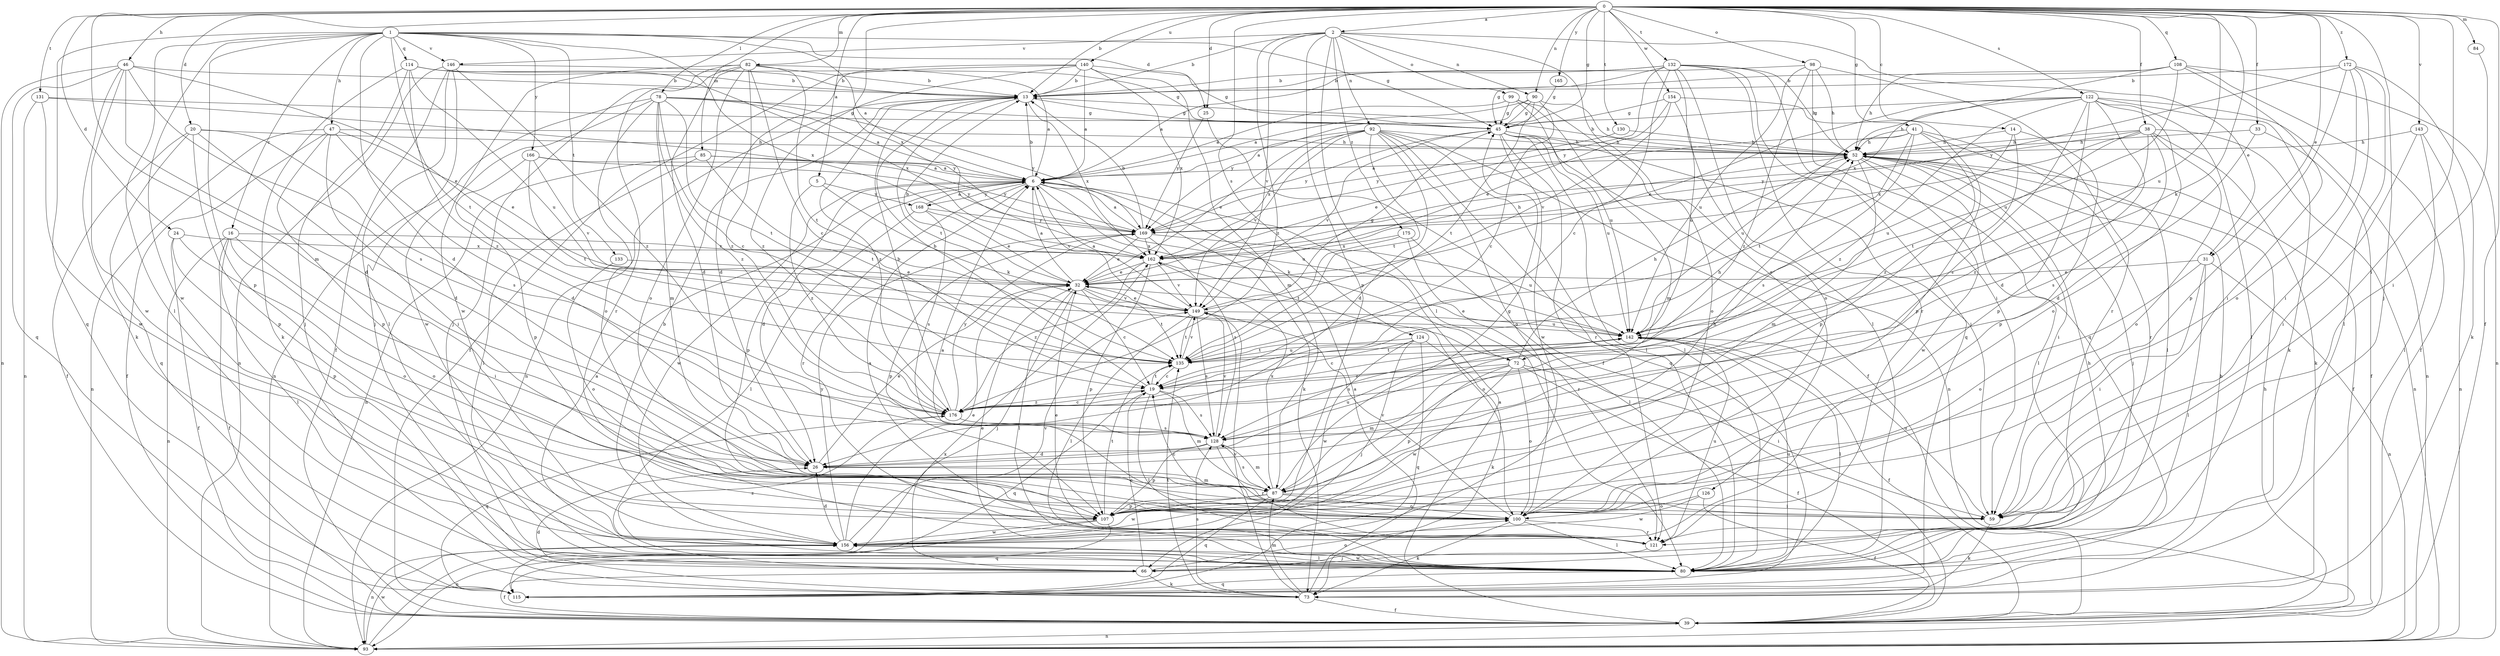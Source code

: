 strict digraph  {
0;
1;
2;
5;
6;
13;
14;
16;
19;
20;
24;
25;
26;
31;
32;
33;
38;
39;
41;
45;
46;
47;
52;
59;
66;
72;
73;
78;
80;
82;
84;
85;
87;
90;
92;
93;
98;
99;
100;
107;
108;
114;
115;
121;
122;
124;
126;
128;
130;
131;
132;
133;
135;
140;
142;
143;
146;
149;
154;
156;
162;
165;
166;
168;
169;
172;
175;
176;
0 -> 2  [label=a];
0 -> 5  [label=a];
0 -> 13  [label=b];
0 -> 14  [label=c];
0 -> 20  [label=d];
0 -> 24  [label=d];
0 -> 25  [label=d];
0 -> 31  [label=e];
0 -> 33  [label=f];
0 -> 38  [label=f];
0 -> 39  [label=f];
0 -> 41  [label=g];
0 -> 45  [label=g];
0 -> 46  [label=h];
0 -> 59  [label=i];
0 -> 66  [label=j];
0 -> 72  [label=k];
0 -> 78  [label=l];
0 -> 82  [label=m];
0 -> 84  [label=m];
0 -> 85  [label=m];
0 -> 87  [label=m];
0 -> 90  [label=n];
0 -> 98  [label=o];
0 -> 108  [label=q];
0 -> 122  [label=s];
0 -> 124  [label=s];
0 -> 130  [label=t];
0 -> 131  [label=t];
0 -> 132  [label=t];
0 -> 140  [label=u];
0 -> 142  [label=u];
0 -> 143  [label=v];
0 -> 154  [label=w];
0 -> 162  [label=x];
0 -> 165  [label=y];
0 -> 172  [label=z];
1 -> 6  [label=a];
1 -> 16  [label=c];
1 -> 25  [label=d];
1 -> 26  [label=d];
1 -> 45  [label=g];
1 -> 47  [label=h];
1 -> 80  [label=l];
1 -> 107  [label=p];
1 -> 114  [label=q];
1 -> 115  [label=q];
1 -> 133  [label=t];
1 -> 135  [label=t];
1 -> 146  [label=v];
1 -> 156  [label=w];
1 -> 162  [label=x];
1 -> 166  [label=y];
2 -> 13  [label=b];
2 -> 31  [label=e];
2 -> 80  [label=l];
2 -> 90  [label=n];
2 -> 92  [label=n];
2 -> 99  [label=o];
2 -> 107  [label=p];
2 -> 126  [label=s];
2 -> 146  [label=v];
2 -> 149  [label=v];
2 -> 175  [label=z];
2 -> 176  [label=z];
5 -> 72  [label=k];
5 -> 168  [label=y];
5 -> 176  [label=z];
6 -> 13  [label=b];
6 -> 26  [label=d];
6 -> 72  [label=k];
6 -> 73  [label=k];
6 -> 107  [label=p];
6 -> 121  [label=r];
6 -> 142  [label=u];
6 -> 149  [label=v];
6 -> 156  [label=w];
6 -> 168  [label=y];
13 -> 45  [label=g];
13 -> 93  [label=n];
13 -> 135  [label=t];
13 -> 162  [label=x];
13 -> 176  [label=z];
14 -> 52  [label=h];
14 -> 107  [label=p];
14 -> 142  [label=u];
14 -> 176  [label=z];
16 -> 39  [label=f];
16 -> 59  [label=i];
16 -> 80  [label=l];
16 -> 93  [label=n];
16 -> 100  [label=o];
16 -> 162  [label=x];
19 -> 13  [label=b];
19 -> 52  [label=h];
19 -> 80  [label=l];
19 -> 87  [label=m];
19 -> 115  [label=q];
19 -> 128  [label=s];
19 -> 135  [label=t];
19 -> 176  [label=z];
20 -> 26  [label=d];
20 -> 39  [label=f];
20 -> 52  [label=h];
20 -> 107  [label=p];
20 -> 115  [label=q];
20 -> 128  [label=s];
24 -> 39  [label=f];
24 -> 100  [label=o];
24 -> 107  [label=p];
24 -> 162  [label=x];
25 -> 39  [label=f];
25 -> 169  [label=y];
26 -> 32  [label=e];
26 -> 87  [label=m];
26 -> 142  [label=u];
31 -> 32  [label=e];
31 -> 59  [label=i];
31 -> 80  [label=l];
31 -> 93  [label=n];
31 -> 100  [label=o];
32 -> 6  [label=a];
32 -> 13  [label=b];
32 -> 19  [label=c];
32 -> 66  [label=j];
32 -> 80  [label=l];
32 -> 135  [label=t];
32 -> 149  [label=v];
33 -> 26  [label=d];
33 -> 39  [label=f];
33 -> 52  [label=h];
38 -> 52  [label=h];
38 -> 73  [label=k];
38 -> 93  [label=n];
38 -> 100  [label=o];
38 -> 128  [label=s];
38 -> 135  [label=t];
38 -> 162  [label=x];
38 -> 169  [label=y];
38 -> 176  [label=z];
39 -> 6  [label=a];
39 -> 52  [label=h];
39 -> 93  [label=n];
41 -> 32  [label=e];
41 -> 52  [label=h];
41 -> 80  [label=l];
41 -> 107  [label=p];
41 -> 121  [label=r];
41 -> 128  [label=s];
41 -> 135  [label=t];
41 -> 142  [label=u];
45 -> 52  [label=h];
45 -> 59  [label=i];
45 -> 80  [label=l];
45 -> 93  [label=n];
45 -> 121  [label=r];
45 -> 142  [label=u];
45 -> 149  [label=v];
45 -> 156  [label=w];
45 -> 169  [label=y];
46 -> 13  [label=b];
46 -> 26  [label=d];
46 -> 32  [label=e];
46 -> 73  [label=k];
46 -> 93  [label=n];
46 -> 115  [label=q];
46 -> 128  [label=s];
46 -> 156  [label=w];
47 -> 26  [label=d];
47 -> 32  [label=e];
47 -> 39  [label=f];
47 -> 52  [label=h];
47 -> 59  [label=i];
47 -> 93  [label=n];
47 -> 107  [label=p];
52 -> 6  [label=a];
52 -> 13  [label=b];
52 -> 39  [label=f];
52 -> 59  [label=i];
52 -> 66  [label=j];
52 -> 80  [label=l];
52 -> 87  [label=m];
52 -> 156  [label=w];
59 -> 19  [label=c];
59 -> 73  [label=k];
59 -> 142  [label=u];
66 -> 19  [label=c];
66 -> 39  [label=f];
66 -> 73  [label=k];
66 -> 100  [label=o];
66 -> 176  [label=z];
72 -> 19  [label=c];
72 -> 39  [label=f];
72 -> 52  [label=h];
72 -> 59  [label=i];
72 -> 87  [label=m];
72 -> 100  [label=o];
72 -> 107  [label=p];
72 -> 156  [label=w];
73 -> 6  [label=a];
73 -> 26  [label=d];
73 -> 39  [label=f];
73 -> 87  [label=m];
73 -> 128  [label=s];
73 -> 135  [label=t];
73 -> 149  [label=v];
78 -> 6  [label=a];
78 -> 19  [label=c];
78 -> 45  [label=g];
78 -> 87  [label=m];
78 -> 93  [label=n];
78 -> 100  [label=o];
78 -> 135  [label=t];
78 -> 156  [label=w];
78 -> 169  [label=y];
78 -> 176  [label=z];
80 -> 6  [label=a];
80 -> 32  [label=e];
80 -> 52  [label=h];
80 -> 115  [label=q];
80 -> 142  [label=u];
80 -> 156  [label=w];
82 -> 6  [label=a];
82 -> 13  [label=b];
82 -> 19  [label=c];
82 -> 26  [label=d];
82 -> 66  [label=j];
82 -> 100  [label=o];
82 -> 121  [label=r];
82 -> 135  [label=t];
82 -> 156  [label=w];
82 -> 176  [label=z];
84 -> 59  [label=i];
85 -> 6  [label=a];
85 -> 80  [label=l];
85 -> 93  [label=n];
85 -> 135  [label=t];
85 -> 169  [label=y];
87 -> 45  [label=g];
87 -> 52  [label=h];
87 -> 59  [label=i];
87 -> 100  [label=o];
87 -> 107  [label=p];
87 -> 115  [label=q];
87 -> 128  [label=s];
87 -> 156  [label=w];
87 -> 162  [label=x];
90 -> 6  [label=a];
90 -> 19  [label=c];
90 -> 45  [label=g];
90 -> 52  [label=h];
90 -> 135  [label=t];
90 -> 169  [label=y];
92 -> 6  [label=a];
92 -> 26  [label=d];
92 -> 32  [label=e];
92 -> 39  [label=f];
92 -> 52  [label=h];
92 -> 80  [label=l];
92 -> 100  [label=o];
92 -> 115  [label=q];
92 -> 135  [label=t];
92 -> 149  [label=v];
92 -> 162  [label=x];
93 -> 156  [label=w];
93 -> 162  [label=x];
98 -> 13  [label=b];
98 -> 52  [label=h];
98 -> 115  [label=q];
98 -> 121  [label=r];
98 -> 142  [label=u];
98 -> 176  [label=z];
99 -> 6  [label=a];
99 -> 45  [label=g];
99 -> 87  [label=m];
99 -> 100  [label=o];
99 -> 142  [label=u];
100 -> 6  [label=a];
100 -> 73  [label=k];
100 -> 80  [label=l];
100 -> 121  [label=r];
100 -> 149  [label=v];
107 -> 93  [label=n];
107 -> 115  [label=q];
107 -> 135  [label=t];
107 -> 156  [label=w];
108 -> 13  [label=b];
108 -> 39  [label=f];
108 -> 52  [label=h];
108 -> 59  [label=i];
108 -> 93  [label=n];
108 -> 142  [label=u];
108 -> 162  [label=x];
114 -> 13  [label=b];
114 -> 45  [label=g];
114 -> 66  [label=j];
114 -> 73  [label=k];
114 -> 142  [label=u];
114 -> 162  [label=x];
114 -> 176  [label=z];
115 -> 52  [label=h];
121 -> 6  [label=a];
121 -> 32  [label=e];
121 -> 66  [label=j];
121 -> 142  [label=u];
122 -> 26  [label=d];
122 -> 32  [label=e];
122 -> 45  [label=g];
122 -> 52  [label=h];
122 -> 73  [label=k];
122 -> 80  [label=l];
122 -> 93  [label=n];
122 -> 100  [label=o];
122 -> 107  [label=p];
122 -> 128  [label=s];
122 -> 176  [label=z];
124 -> 19  [label=c];
124 -> 66  [label=j];
124 -> 73  [label=k];
124 -> 115  [label=q];
124 -> 135  [label=t];
124 -> 156  [label=w];
126 -> 39  [label=f];
126 -> 100  [label=o];
126 -> 156  [label=w];
128 -> 26  [label=d];
128 -> 87  [label=m];
128 -> 107  [label=p];
128 -> 121  [label=r];
128 -> 149  [label=v];
130 -> 52  [label=h];
130 -> 169  [label=y];
131 -> 45  [label=g];
131 -> 93  [label=n];
131 -> 156  [label=w];
131 -> 169  [label=y];
132 -> 6  [label=a];
132 -> 13  [label=b];
132 -> 19  [label=c];
132 -> 45  [label=g];
132 -> 52  [label=h];
132 -> 59  [label=i];
132 -> 80  [label=l];
132 -> 100  [label=o];
132 -> 115  [label=q];
132 -> 121  [label=r];
132 -> 169  [label=y];
133 -> 32  [label=e];
133 -> 100  [label=o];
135 -> 19  [label=c];
135 -> 142  [label=u];
135 -> 149  [label=v];
140 -> 6  [label=a];
140 -> 13  [label=b];
140 -> 26  [label=d];
140 -> 39  [label=f];
140 -> 45  [label=g];
140 -> 87  [label=m];
140 -> 162  [label=x];
140 -> 176  [label=z];
142 -> 32  [label=e];
142 -> 39  [label=f];
142 -> 80  [label=l];
142 -> 128  [label=s];
142 -> 135  [label=t];
143 -> 52  [label=h];
143 -> 59  [label=i];
143 -> 80  [label=l];
143 -> 93  [label=n];
146 -> 13  [label=b];
146 -> 39  [label=f];
146 -> 66  [label=j];
146 -> 80  [label=l];
146 -> 93  [label=n];
146 -> 176  [label=z];
149 -> 6  [label=a];
149 -> 32  [label=e];
149 -> 45  [label=g];
149 -> 80  [label=l];
149 -> 128  [label=s];
149 -> 135  [label=t];
149 -> 142  [label=u];
154 -> 32  [label=e];
154 -> 45  [label=g];
154 -> 107  [label=p];
154 -> 142  [label=u];
154 -> 149  [label=v];
156 -> 13  [label=b];
156 -> 26  [label=d];
156 -> 32  [label=e];
156 -> 80  [label=l];
156 -> 93  [label=n];
156 -> 149  [label=v];
156 -> 169  [label=y];
162 -> 32  [label=e];
162 -> 52  [label=h];
162 -> 100  [label=o];
162 -> 107  [label=p];
162 -> 149  [label=v];
162 -> 176  [label=z];
165 -> 45  [label=g];
166 -> 6  [label=a];
166 -> 107  [label=p];
166 -> 135  [label=t];
166 -> 149  [label=v];
166 -> 169  [label=y];
168 -> 6  [label=a];
168 -> 32  [label=e];
168 -> 80  [label=l];
168 -> 128  [label=s];
168 -> 169  [label=y];
169 -> 6  [label=a];
169 -> 13  [label=b];
169 -> 32  [label=e];
169 -> 107  [label=p];
169 -> 128  [label=s];
169 -> 142  [label=u];
169 -> 162  [label=x];
172 -> 13  [label=b];
172 -> 59  [label=i];
172 -> 73  [label=k];
172 -> 80  [label=l];
172 -> 100  [label=o];
172 -> 107  [label=p];
172 -> 169  [label=y];
175 -> 80  [label=l];
175 -> 121  [label=r];
175 -> 135  [label=t];
175 -> 162  [label=x];
176 -> 13  [label=b];
176 -> 19  [label=c];
176 -> 115  [label=q];
176 -> 128  [label=s];
176 -> 169  [label=y];
}
